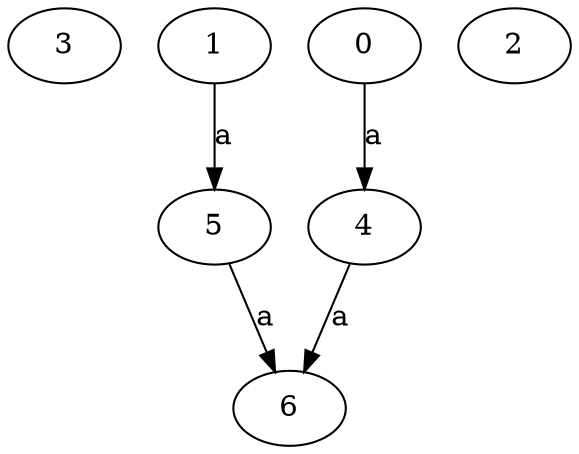 strict digraph  {
3;
4;
0;
1;
2;
5;
6;
4 -> 6  [label=a];
0 -> 4  [label=a];
1 -> 5  [label=a];
5 -> 6  [label=a];
}
